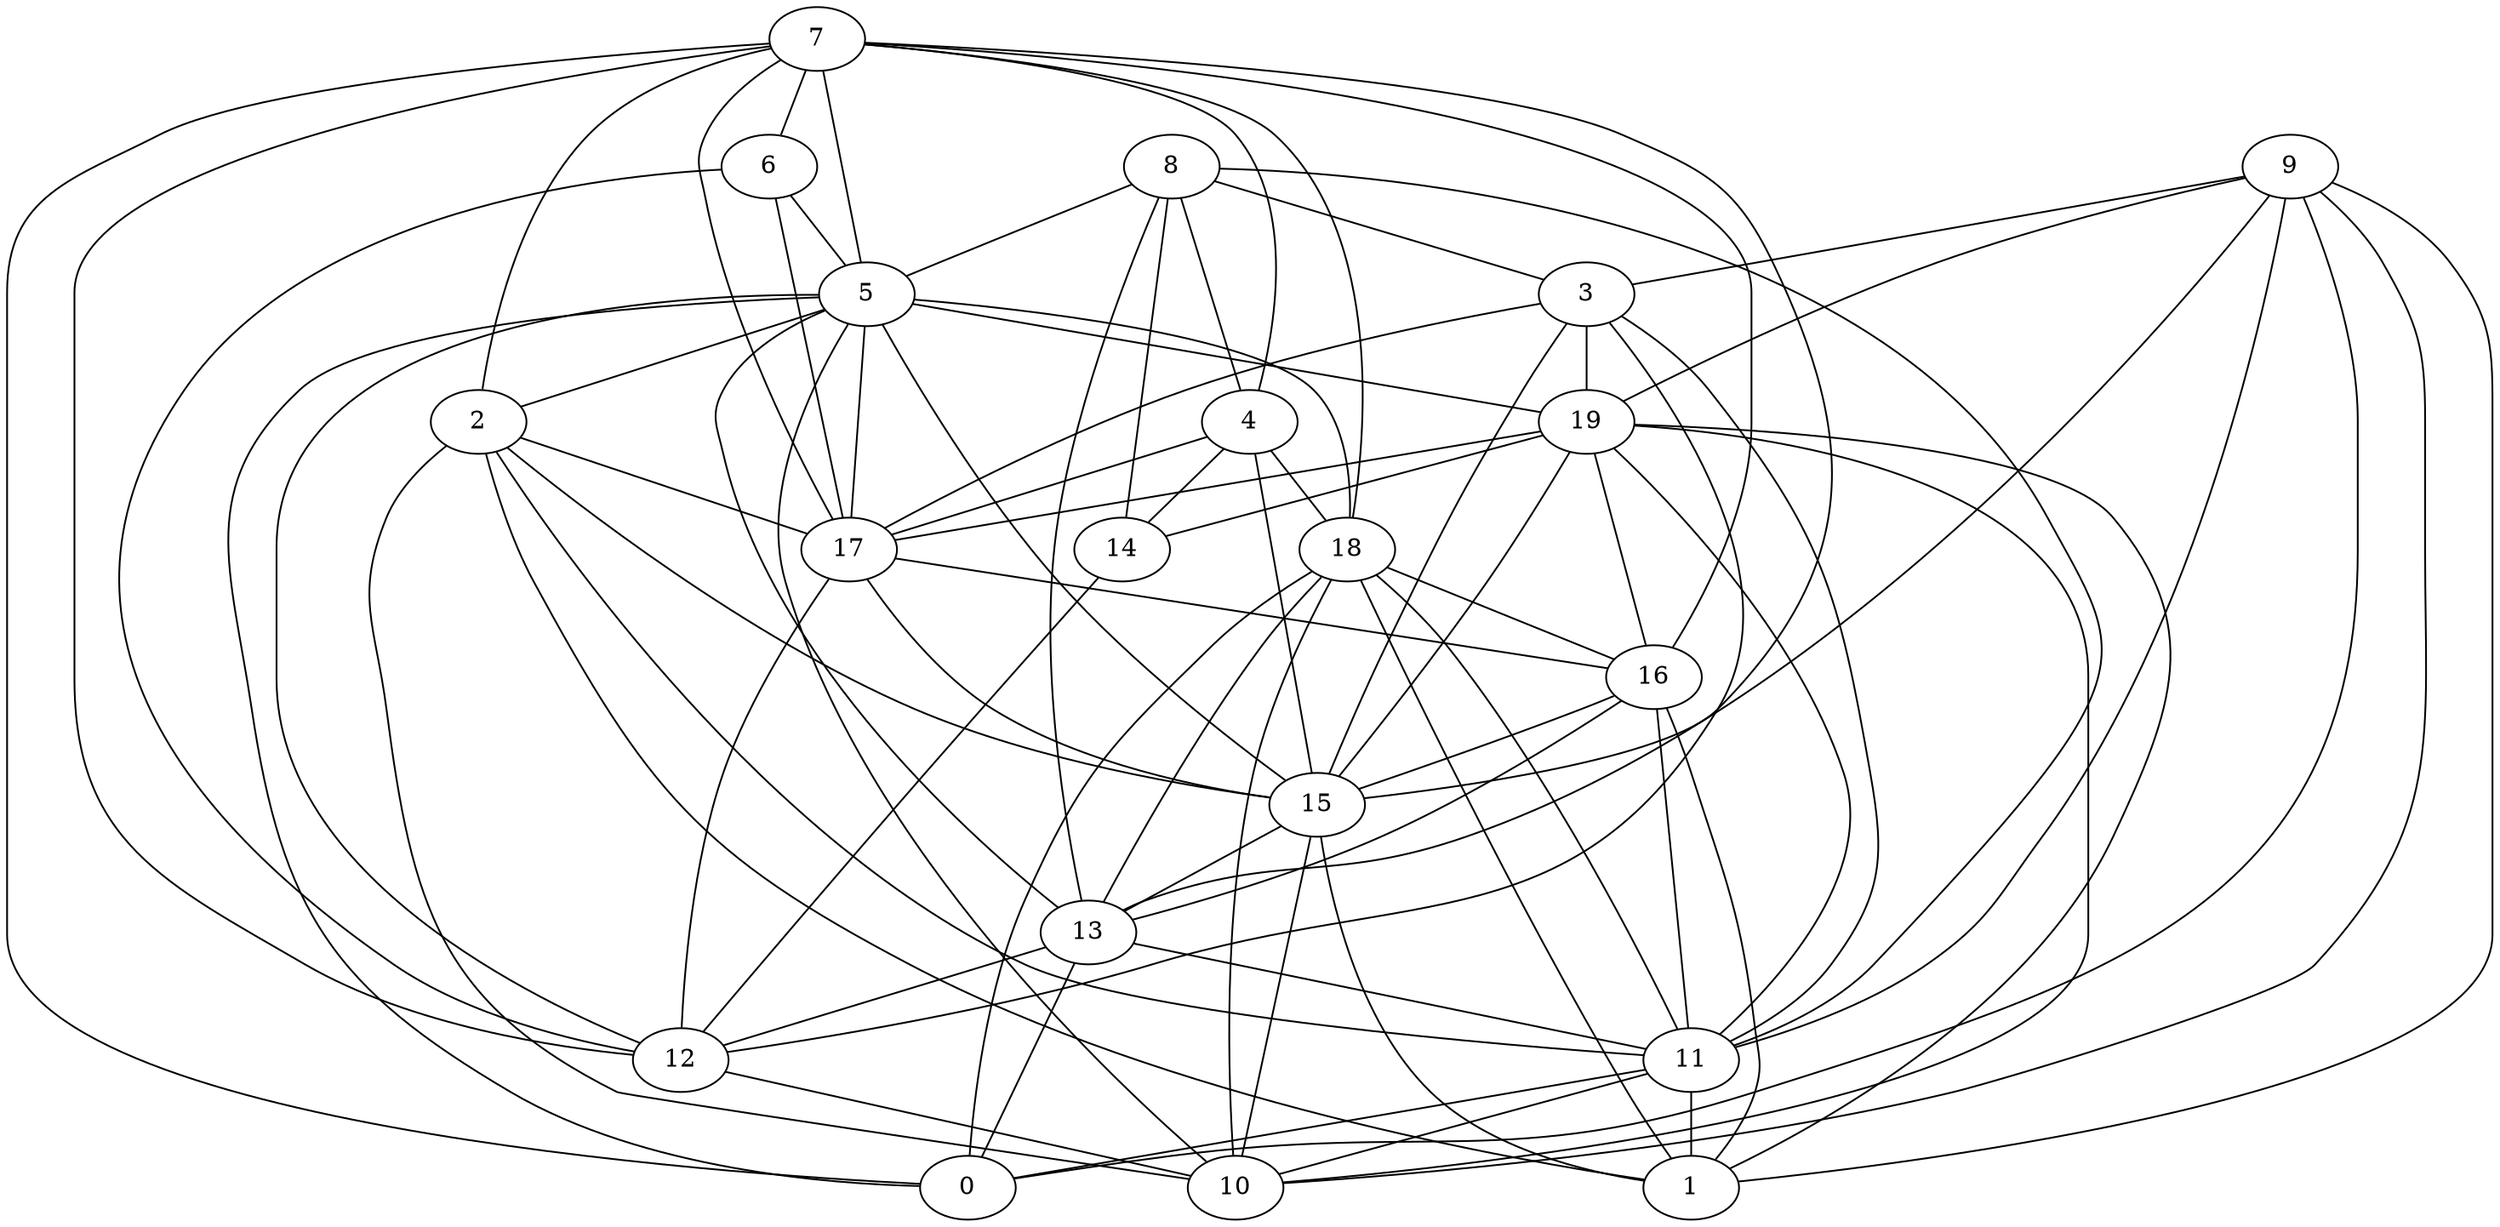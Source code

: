digraph GG_graph {

subgraph G_graph {
edge [color = black]
"6" -> "17" [dir = none]
"19" -> "14" [dir = none]
"19" -> "1" [dir = none]
"19" -> "15" [dir = none]
"8" -> "11" [dir = none]
"8" -> "13" [dir = none]
"4" -> "15" [dir = none]
"13" -> "0" [dir = none]
"13" -> "11" [dir = none]
"15" -> "10" [dir = none]
"15" -> "13" [dir = none]
"15" -> "1" [dir = none]
"3" -> "11" [dir = none]
"3" -> "19" [dir = none]
"3" -> "15" [dir = none]
"5" -> "2" [dir = none]
"5" -> "12" [dir = none]
"5" -> "13" [dir = none]
"5" -> "18" [dir = none]
"5" -> "15" [dir = none]
"18" -> "10" [dir = none]
"9" -> "11" [dir = none]
"9" -> "13" [dir = none]
"9" -> "10" [dir = none]
"9" -> "0" [dir = none]
"9" -> "3" [dir = none]
"7" -> "17" [dir = none]
"7" -> "4" [dir = none]
"7" -> "16" [dir = none]
"7" -> "6" [dir = none]
"7" -> "12" [dir = none]
"7" -> "15" [dir = none]
"7" -> "18" [dir = none]
"17" -> "15" [dir = none]
"17" -> "12" [dir = none]
"17" -> "16" [dir = none]
"14" -> "12" [dir = none]
"2" -> "15" [dir = none]
"12" -> "10" [dir = none]
"18" -> "0" [dir = none]
"19" -> "16" [dir = none]
"5" -> "17" [dir = none]
"16" -> "1" [dir = none]
"7" -> "0" [dir = none]
"3" -> "12" [dir = none]
"3" -> "17" [dir = none]
"5" -> "19" [dir = none]
"18" -> "13" [dir = none]
"9" -> "19" [dir = none]
"18" -> "1" [dir = none]
"11" -> "1" [dir = none]
"18" -> "11" [dir = none]
"16" -> "15" [dir = none]
"4" -> "18" [dir = none]
"16" -> "13" [dir = none]
"2" -> "1" [dir = none]
"19" -> "11" [dir = none]
"13" -> "12" [dir = none]
"5" -> "0" [dir = none]
"5" -> "10" [dir = none]
"8" -> "14" [dir = none]
"8" -> "3" [dir = none]
"16" -> "11" [dir = none]
"6" -> "5" [dir = none]
"4" -> "17" [dir = none]
"7" -> "5" [dir = none]
"11" -> "0" [dir = none]
"18" -> "16" [dir = none]
"2" -> "17" [dir = none]
"2" -> "11" [dir = none]
"4" -> "14" [dir = none]
"8" -> "5" [dir = none]
"2" -> "10" [dir = none]
"9" -> "1" [dir = none]
"6" -> "12" [dir = none]
"19" -> "17" [dir = none]
"19" -> "10" [dir = none]
"11" -> "10" [dir = none]
"8" -> "4" [dir = none]
"7" -> "2" [dir = none]
}

}
